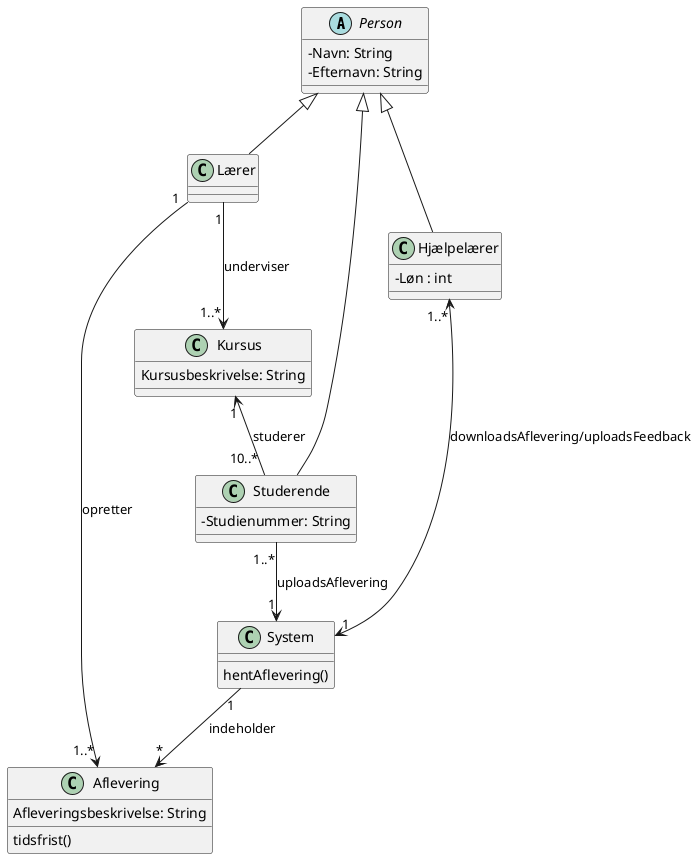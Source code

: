 @startuml
skinparam classAttributeIconSize 0

Abstract Person{
- Navn: String
- Efternavn: String

}
class Lærer{

}
class Hjælpelærer{
- Løn : int
}
class Aflevering{
Afleveringsbeskrivelse: String
tidsfrist()
}
class Studerende{
- Studienummer: String
}
class Kursus{
Kursusbeskrivelse: String

}
class System{

hentAflevering()

}
Person <|-- Studerende
Person <|-- Lærer
Person <|-- Hjælpelærer
Hjælpelærer "1..*" <--> "1" System :downloadsAflevering/uploadsFeedback
Studerende "1..*" --> "1" System :uploadsAflevering
System"1" --> "*"Aflevering :indeholder
Lærer"1" --> "1..*"Kursus : underviser
Kursus"1" <-- "10..*"Studerende :studerer
Lærer"1" --> "1..*"Aflevering : opretter



@enduml